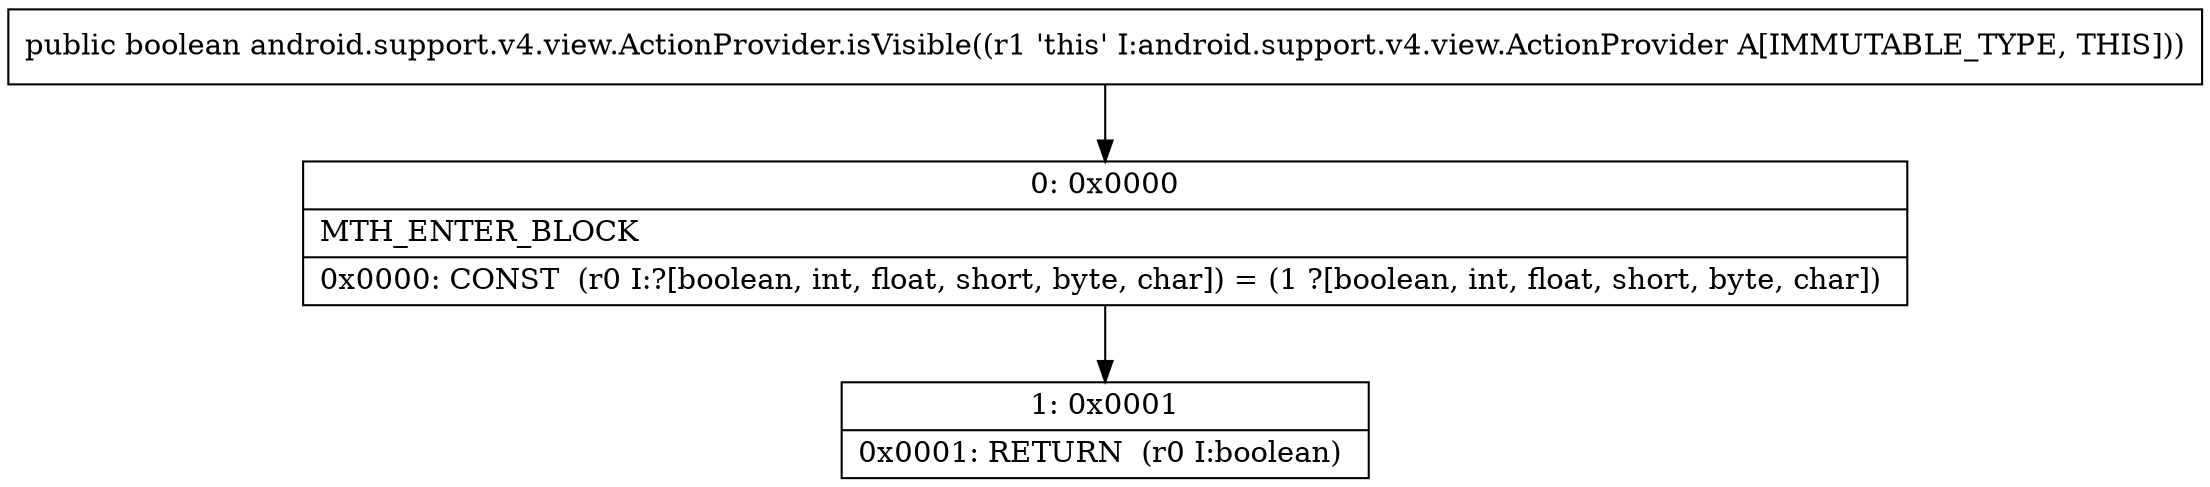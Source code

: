 digraph "CFG forandroid.support.v4.view.ActionProvider.isVisible()Z" {
Node_0 [shape=record,label="{0\:\ 0x0000|MTH_ENTER_BLOCK\l|0x0000: CONST  (r0 I:?[boolean, int, float, short, byte, char]) = (1 ?[boolean, int, float, short, byte, char]) \l}"];
Node_1 [shape=record,label="{1\:\ 0x0001|0x0001: RETURN  (r0 I:boolean) \l}"];
MethodNode[shape=record,label="{public boolean android.support.v4.view.ActionProvider.isVisible((r1 'this' I:android.support.v4.view.ActionProvider A[IMMUTABLE_TYPE, THIS])) }"];
MethodNode -> Node_0;
Node_0 -> Node_1;
}

